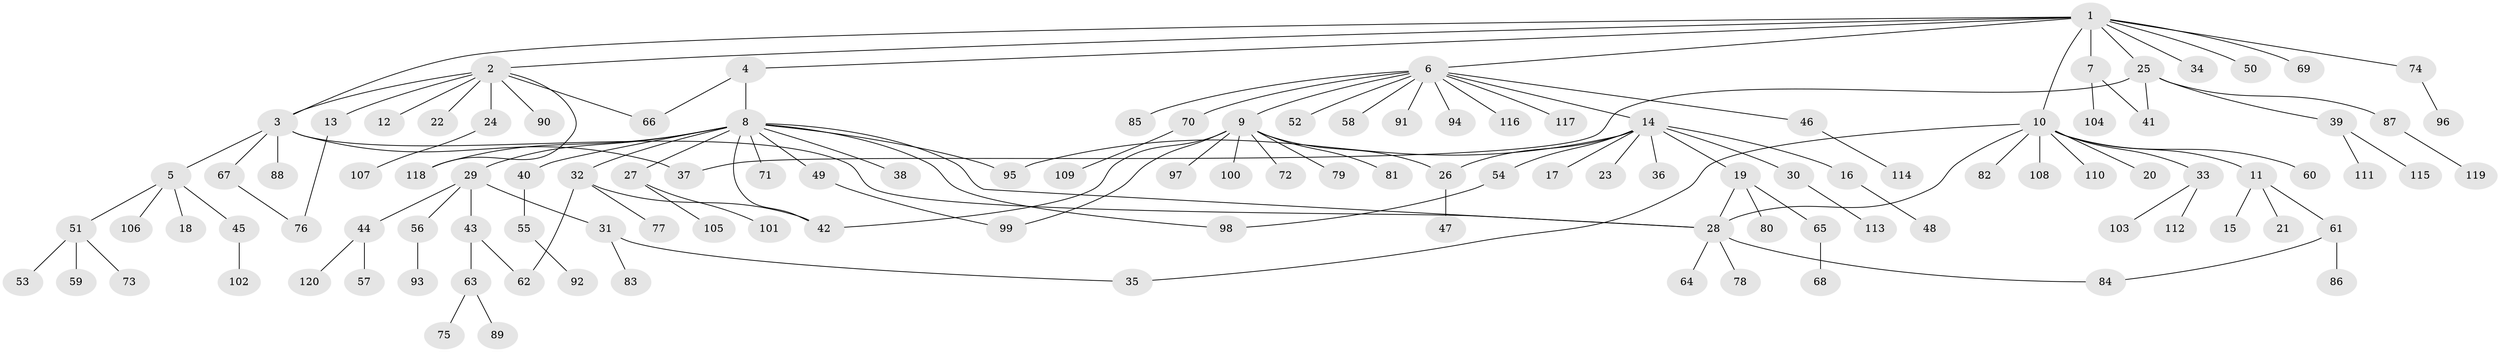 // Generated by graph-tools (version 1.1) at 2025/11/02/27/25 16:11:10]
// undirected, 120 vertices, 137 edges
graph export_dot {
graph [start="1"]
  node [color=gray90,style=filled];
  1;
  2;
  3;
  4;
  5;
  6;
  7;
  8;
  9;
  10;
  11;
  12;
  13;
  14;
  15;
  16;
  17;
  18;
  19;
  20;
  21;
  22;
  23;
  24;
  25;
  26;
  27;
  28;
  29;
  30;
  31;
  32;
  33;
  34;
  35;
  36;
  37;
  38;
  39;
  40;
  41;
  42;
  43;
  44;
  45;
  46;
  47;
  48;
  49;
  50;
  51;
  52;
  53;
  54;
  55;
  56;
  57;
  58;
  59;
  60;
  61;
  62;
  63;
  64;
  65;
  66;
  67;
  68;
  69;
  70;
  71;
  72;
  73;
  74;
  75;
  76;
  77;
  78;
  79;
  80;
  81;
  82;
  83;
  84;
  85;
  86;
  87;
  88;
  89;
  90;
  91;
  92;
  93;
  94;
  95;
  96;
  97;
  98;
  99;
  100;
  101;
  102;
  103;
  104;
  105;
  106;
  107;
  108;
  109;
  110;
  111;
  112;
  113;
  114;
  115;
  116;
  117;
  118;
  119;
  120;
  1 -- 2;
  1 -- 3;
  1 -- 4;
  1 -- 6;
  1 -- 7;
  1 -- 10;
  1 -- 25;
  1 -- 34;
  1 -- 50;
  1 -- 69;
  1 -- 74;
  2 -- 3;
  2 -- 12;
  2 -- 13;
  2 -- 22;
  2 -- 24;
  2 -- 66;
  2 -- 90;
  2 -- 118;
  3 -- 5;
  3 -- 28;
  3 -- 37;
  3 -- 67;
  3 -- 88;
  4 -- 8;
  4 -- 66;
  5 -- 18;
  5 -- 45;
  5 -- 51;
  5 -- 106;
  6 -- 9;
  6 -- 14;
  6 -- 46;
  6 -- 52;
  6 -- 58;
  6 -- 70;
  6 -- 85;
  6 -- 91;
  6 -- 94;
  6 -- 116;
  6 -- 117;
  7 -- 41;
  7 -- 104;
  8 -- 27;
  8 -- 28;
  8 -- 29;
  8 -- 32;
  8 -- 38;
  8 -- 40;
  8 -- 42;
  8 -- 49;
  8 -- 71;
  8 -- 95;
  8 -- 98;
  8 -- 118;
  9 -- 26;
  9 -- 42;
  9 -- 72;
  9 -- 79;
  9 -- 81;
  9 -- 97;
  9 -- 99;
  9 -- 100;
  10 -- 11;
  10 -- 20;
  10 -- 28;
  10 -- 33;
  10 -- 35;
  10 -- 60;
  10 -- 82;
  10 -- 108;
  10 -- 110;
  11 -- 15;
  11 -- 21;
  11 -- 61;
  13 -- 76;
  14 -- 16;
  14 -- 17;
  14 -- 19;
  14 -- 23;
  14 -- 26;
  14 -- 30;
  14 -- 36;
  14 -- 54;
  14 -- 95;
  16 -- 48;
  19 -- 28;
  19 -- 65;
  19 -- 80;
  24 -- 107;
  25 -- 37;
  25 -- 39;
  25 -- 41;
  25 -- 87;
  26 -- 47;
  27 -- 101;
  27 -- 105;
  28 -- 64;
  28 -- 78;
  28 -- 84;
  29 -- 31;
  29 -- 43;
  29 -- 44;
  29 -- 56;
  30 -- 113;
  31 -- 35;
  31 -- 83;
  32 -- 42;
  32 -- 62;
  32 -- 77;
  33 -- 103;
  33 -- 112;
  39 -- 111;
  39 -- 115;
  40 -- 55;
  43 -- 62;
  43 -- 63;
  44 -- 57;
  44 -- 120;
  45 -- 102;
  46 -- 114;
  49 -- 99;
  51 -- 53;
  51 -- 59;
  51 -- 73;
  54 -- 98;
  55 -- 92;
  56 -- 93;
  61 -- 84;
  61 -- 86;
  63 -- 75;
  63 -- 89;
  65 -- 68;
  67 -- 76;
  70 -- 109;
  74 -- 96;
  87 -- 119;
}
